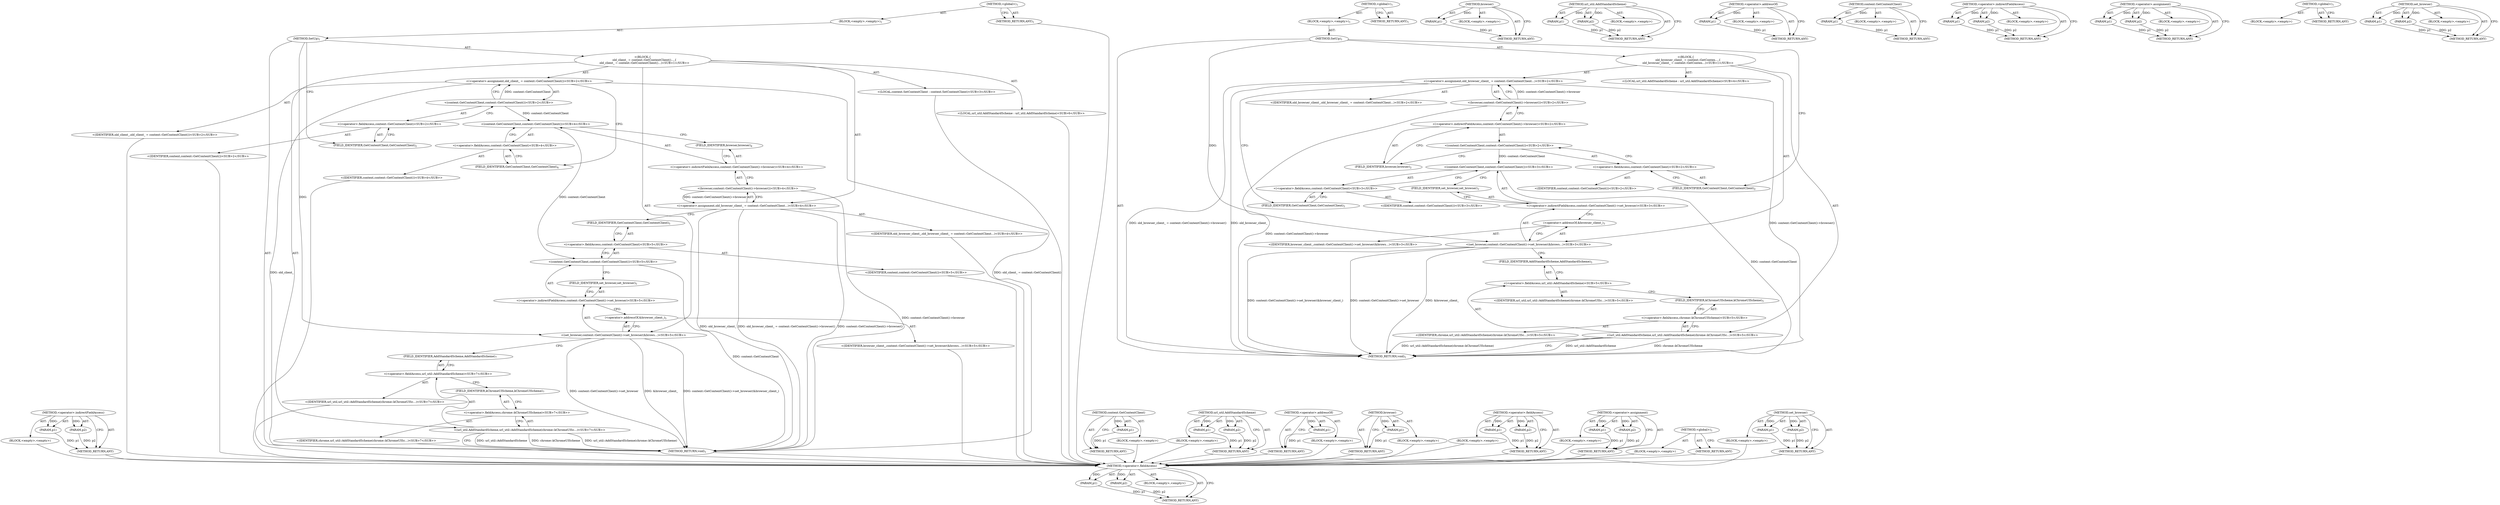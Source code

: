 digraph "set_browser" {
vulnerable_71 [label=<(METHOD,&lt;operator&gt;.fieldAccess)>];
vulnerable_72 [label=<(PARAM,p1)>];
vulnerable_73 [label=<(PARAM,p2)>];
vulnerable_74 [label=<(BLOCK,&lt;empty&gt;,&lt;empty&gt;)>];
vulnerable_75 [label=<(METHOD_RETURN,ANY)>];
vulnerable_6 [label=<(METHOD,&lt;global&gt;)<SUB>1</SUB>>];
vulnerable_7 [label=<(BLOCK,&lt;empty&gt;,&lt;empty&gt;)<SUB>1</SUB>>];
vulnerable_8 [label=<(METHOD,SetUp)<SUB>1</SUB>>];
vulnerable_9 [label="<(BLOCK,{
     old_browser_client_ = content::GetConten...,{
     old_browser_client_ = content::GetConten...)<SUB>1</SUB>>"];
vulnerable_10 [label="<(&lt;operator&gt;.assignment,old_browser_client_ = content::GetContentClient...)<SUB>2</SUB>>"];
vulnerable_11 [label="<(IDENTIFIER,old_browser_client_,old_browser_client_ = content::GetContentClient...)<SUB>2</SUB>>"];
vulnerable_12 [label="<(browser,content::GetContentClient()-&gt;browser())<SUB>2</SUB>>"];
vulnerable_13 [label="<(&lt;operator&gt;.indirectFieldAccess,content::GetContentClient()-&gt;browser)<SUB>2</SUB>>"];
vulnerable_14 [label="<(content.GetContentClient,content::GetContentClient())<SUB>2</SUB>>"];
vulnerable_15 [label="<(&lt;operator&gt;.fieldAccess,content::GetContentClient)<SUB>2</SUB>>"];
vulnerable_16 [label="<(IDENTIFIER,content,content::GetContentClient())<SUB>2</SUB>>"];
vulnerable_17 [label=<(FIELD_IDENTIFIER,GetContentClient,GetContentClient)<SUB>2</SUB>>];
vulnerable_18 [label=<(FIELD_IDENTIFIER,browser,browser)<SUB>2</SUB>>];
vulnerable_19 [label="<(set_browser,content::GetContentClient()-&gt;set_browser(&amp;brows...)<SUB>3</SUB>>"];
vulnerable_20 [label="<(&lt;operator&gt;.indirectFieldAccess,content::GetContentClient()-&gt;set_browser)<SUB>3</SUB>>"];
vulnerable_21 [label="<(content.GetContentClient,content::GetContentClient())<SUB>3</SUB>>"];
vulnerable_22 [label="<(&lt;operator&gt;.fieldAccess,content::GetContentClient)<SUB>3</SUB>>"];
vulnerable_23 [label="<(IDENTIFIER,content,content::GetContentClient())<SUB>3</SUB>>"];
vulnerable_24 [label=<(FIELD_IDENTIFIER,GetContentClient,GetContentClient)<SUB>3</SUB>>];
vulnerable_25 [label=<(FIELD_IDENTIFIER,set_browser,set_browser)<SUB>3</SUB>>];
vulnerable_26 [label=<(&lt;operator&gt;.addressOf,&amp;browser_client_)<SUB>3</SUB>>];
vulnerable_27 [label="<(IDENTIFIER,browser_client_,content::GetContentClient()-&gt;set_browser(&amp;brows...)<SUB>3</SUB>>"];
vulnerable_28 [label="<(LOCAL,url_util.AddStandardScheme : url_util.AddStandardScheme)<SUB>4</SUB>>"];
vulnerable_29 [label="<(url_util.AddStandardScheme,url_util::AddStandardScheme(chrome::kChromeUISc...)<SUB>5</SUB>>"];
vulnerable_30 [label="<(&lt;operator&gt;.fieldAccess,url_util::AddStandardScheme)<SUB>5</SUB>>"];
vulnerable_31 [label="<(IDENTIFIER,url_util,url_util::AddStandardScheme(chrome::kChromeUISc...)<SUB>5</SUB>>"];
vulnerable_32 [label=<(FIELD_IDENTIFIER,AddStandardScheme,AddStandardScheme)<SUB>5</SUB>>];
vulnerable_33 [label="<(&lt;operator&gt;.fieldAccess,chrome::kChromeUIScheme)<SUB>5</SUB>>"];
vulnerable_34 [label="<(IDENTIFIER,chrome,url_util::AddStandardScheme(chrome::kChromeUISc...)<SUB>5</SUB>>"];
vulnerable_35 [label=<(FIELD_IDENTIFIER,kChromeUIScheme,kChromeUIScheme)<SUB>5</SUB>>];
vulnerable_36 [label=<(METHOD_RETURN,void)<SUB>1</SUB>>];
vulnerable_38 [label=<(METHOD_RETURN,ANY)<SUB>1</SUB>>];
vulnerable_58 [label=<(METHOD,browser)>];
vulnerable_59 [label=<(PARAM,p1)>];
vulnerable_60 [label=<(BLOCK,&lt;empty&gt;,&lt;empty&gt;)>];
vulnerable_61 [label=<(METHOD_RETURN,ANY)>];
vulnerable_85 [label=<(METHOD,url_util.AddStandardScheme)>];
vulnerable_86 [label=<(PARAM,p1)>];
vulnerable_87 [label=<(PARAM,p2)>];
vulnerable_88 [label=<(BLOCK,&lt;empty&gt;,&lt;empty&gt;)>];
vulnerable_89 [label=<(METHOD_RETURN,ANY)>];
vulnerable_81 [label=<(METHOD,&lt;operator&gt;.addressOf)>];
vulnerable_82 [label=<(PARAM,p1)>];
vulnerable_83 [label=<(BLOCK,&lt;empty&gt;,&lt;empty&gt;)>];
vulnerable_84 [label=<(METHOD_RETURN,ANY)>];
vulnerable_67 [label=<(METHOD,content.GetContentClient)>];
vulnerable_68 [label=<(PARAM,p1)>];
vulnerable_69 [label=<(BLOCK,&lt;empty&gt;,&lt;empty&gt;)>];
vulnerable_70 [label=<(METHOD_RETURN,ANY)>];
vulnerable_62 [label=<(METHOD,&lt;operator&gt;.indirectFieldAccess)>];
vulnerable_63 [label=<(PARAM,p1)>];
vulnerable_64 [label=<(PARAM,p2)>];
vulnerable_65 [label=<(BLOCK,&lt;empty&gt;,&lt;empty&gt;)>];
vulnerable_66 [label=<(METHOD_RETURN,ANY)>];
vulnerable_53 [label=<(METHOD,&lt;operator&gt;.assignment)>];
vulnerable_54 [label=<(PARAM,p1)>];
vulnerable_55 [label=<(PARAM,p2)>];
vulnerable_56 [label=<(BLOCK,&lt;empty&gt;,&lt;empty&gt;)>];
vulnerable_57 [label=<(METHOD_RETURN,ANY)>];
vulnerable_47 [label=<(METHOD,&lt;global&gt;)<SUB>1</SUB>>];
vulnerable_48 [label=<(BLOCK,&lt;empty&gt;,&lt;empty&gt;)>];
vulnerable_49 [label=<(METHOD_RETURN,ANY)>];
vulnerable_76 [label=<(METHOD,set_browser)>];
vulnerable_77 [label=<(PARAM,p1)>];
vulnerable_78 [label=<(PARAM,p2)>];
vulnerable_79 [label=<(BLOCK,&lt;empty&gt;,&lt;empty&gt;)>];
vulnerable_80 [label=<(METHOD_RETURN,ANY)>];
fixed_80 [label=<(METHOD,&lt;operator&gt;.indirectFieldAccess)>];
fixed_81 [label=<(PARAM,p1)>];
fixed_82 [label=<(PARAM,p2)>];
fixed_83 [label=<(BLOCK,&lt;empty&gt;,&lt;empty&gt;)>];
fixed_84 [label=<(METHOD_RETURN,ANY)>];
fixed_6 [label=<(METHOD,&lt;global&gt;)<SUB>1</SUB>>];
fixed_7 [label=<(BLOCK,&lt;empty&gt;,&lt;empty&gt;)<SUB>1</SUB>>];
fixed_8 [label=<(METHOD,SetUp)<SUB>1</SUB>>];
fixed_9 [label="<(BLOCK,{
    old_client_ = content::GetContentClient()...,{
    old_client_ = content::GetContentClient()...)<SUB>1</SUB>>"];
fixed_10 [label="<(&lt;operator&gt;.assignment,old_client_ = content::GetContentClient())<SUB>2</SUB>>"];
fixed_11 [label="<(IDENTIFIER,old_client_,old_client_ = content::GetContentClient())<SUB>2</SUB>>"];
fixed_12 [label="<(content.GetContentClient,content::GetContentClient())<SUB>2</SUB>>"];
fixed_13 [label="<(&lt;operator&gt;.fieldAccess,content::GetContentClient)<SUB>2</SUB>>"];
fixed_14 [label="<(IDENTIFIER,content,content::GetContentClient())<SUB>2</SUB>>"];
fixed_15 [label=<(FIELD_IDENTIFIER,GetContentClient,GetContentClient)<SUB>2</SUB>>];
fixed_16 [label="<(LOCAL,content.SetContentClient : content.SetContentClient)<SUB>3</SUB>>"];
fixed_17 [label="<(&lt;operator&gt;.assignment,old_browser_client_ = content::GetContentClient...)<SUB>4</SUB>>"];
fixed_18 [label="<(IDENTIFIER,old_browser_client_,old_browser_client_ = content::GetContentClient...)<SUB>4</SUB>>"];
fixed_19 [label="<(browser,content::GetContentClient()-&gt;browser())<SUB>4</SUB>>"];
fixed_20 [label="<(&lt;operator&gt;.indirectFieldAccess,content::GetContentClient()-&gt;browser)<SUB>4</SUB>>"];
fixed_21 [label="<(content.GetContentClient,content::GetContentClient())<SUB>4</SUB>>"];
fixed_22 [label="<(&lt;operator&gt;.fieldAccess,content::GetContentClient)<SUB>4</SUB>>"];
fixed_23 [label="<(IDENTIFIER,content,content::GetContentClient())<SUB>4</SUB>>"];
fixed_24 [label=<(FIELD_IDENTIFIER,GetContentClient,GetContentClient)<SUB>4</SUB>>];
fixed_25 [label=<(FIELD_IDENTIFIER,browser,browser)<SUB>4</SUB>>];
fixed_26 [label="<(set_browser,content::GetContentClient()-&gt;set_browser(&amp;brows...)<SUB>5</SUB>>"];
fixed_27 [label="<(&lt;operator&gt;.indirectFieldAccess,content::GetContentClient()-&gt;set_browser)<SUB>5</SUB>>"];
fixed_28 [label="<(content.GetContentClient,content::GetContentClient())<SUB>5</SUB>>"];
fixed_29 [label="<(&lt;operator&gt;.fieldAccess,content::GetContentClient)<SUB>5</SUB>>"];
fixed_30 [label="<(IDENTIFIER,content,content::GetContentClient())<SUB>5</SUB>>"];
fixed_31 [label=<(FIELD_IDENTIFIER,GetContentClient,GetContentClient)<SUB>5</SUB>>];
fixed_32 [label=<(FIELD_IDENTIFIER,set_browser,set_browser)<SUB>5</SUB>>];
fixed_33 [label=<(&lt;operator&gt;.addressOf,&amp;browser_client_)<SUB>5</SUB>>];
fixed_34 [label="<(IDENTIFIER,browser_client_,content::GetContentClient()-&gt;set_browser(&amp;brows...)<SUB>5</SUB>>"];
fixed_35 [label="<(LOCAL,url_util.AddStandardScheme : url_util.AddStandardScheme)<SUB>6</SUB>>"];
fixed_36 [label="<(url_util.AddStandardScheme,url_util::AddStandardScheme(chrome::kChromeUISc...)<SUB>7</SUB>>"];
fixed_37 [label="<(&lt;operator&gt;.fieldAccess,url_util::AddStandardScheme)<SUB>7</SUB>>"];
fixed_38 [label="<(IDENTIFIER,url_util,url_util::AddStandardScheme(chrome::kChromeUISc...)<SUB>7</SUB>>"];
fixed_39 [label=<(FIELD_IDENTIFIER,AddStandardScheme,AddStandardScheme)<SUB>7</SUB>>];
fixed_40 [label="<(&lt;operator&gt;.fieldAccess,chrome::kChromeUIScheme)<SUB>7</SUB>>"];
fixed_41 [label="<(IDENTIFIER,chrome,url_util::AddStandardScheme(chrome::kChromeUISc...)<SUB>7</SUB>>"];
fixed_42 [label=<(FIELD_IDENTIFIER,kChromeUIScheme,kChromeUIScheme)<SUB>7</SUB>>];
fixed_43 [label=<(METHOD_RETURN,void)<SUB>1</SUB>>];
fixed_45 [label=<(METHOD_RETURN,ANY)<SUB>1</SUB>>];
fixed_67 [label=<(METHOD,content.GetContentClient)>];
fixed_68 [label=<(PARAM,p1)>];
fixed_69 [label=<(BLOCK,&lt;empty&gt;,&lt;empty&gt;)>];
fixed_70 [label=<(METHOD_RETURN,ANY)>];
fixed_94 [label=<(METHOD,url_util.AddStandardScheme)>];
fixed_95 [label=<(PARAM,p1)>];
fixed_96 [label=<(PARAM,p2)>];
fixed_97 [label=<(BLOCK,&lt;empty&gt;,&lt;empty&gt;)>];
fixed_98 [label=<(METHOD_RETURN,ANY)>];
fixed_90 [label=<(METHOD,&lt;operator&gt;.addressOf)>];
fixed_91 [label=<(PARAM,p1)>];
fixed_92 [label=<(BLOCK,&lt;empty&gt;,&lt;empty&gt;)>];
fixed_93 [label=<(METHOD_RETURN,ANY)>];
fixed_76 [label=<(METHOD,browser)>];
fixed_77 [label=<(PARAM,p1)>];
fixed_78 [label=<(BLOCK,&lt;empty&gt;,&lt;empty&gt;)>];
fixed_79 [label=<(METHOD_RETURN,ANY)>];
fixed_71 [label=<(METHOD,&lt;operator&gt;.fieldAccess)>];
fixed_72 [label=<(PARAM,p1)>];
fixed_73 [label=<(PARAM,p2)>];
fixed_74 [label=<(BLOCK,&lt;empty&gt;,&lt;empty&gt;)>];
fixed_75 [label=<(METHOD_RETURN,ANY)>];
fixed_62 [label=<(METHOD,&lt;operator&gt;.assignment)>];
fixed_63 [label=<(PARAM,p1)>];
fixed_64 [label=<(PARAM,p2)>];
fixed_65 [label=<(BLOCK,&lt;empty&gt;,&lt;empty&gt;)>];
fixed_66 [label=<(METHOD_RETURN,ANY)>];
fixed_56 [label=<(METHOD,&lt;global&gt;)<SUB>1</SUB>>];
fixed_57 [label=<(BLOCK,&lt;empty&gt;,&lt;empty&gt;)>];
fixed_58 [label=<(METHOD_RETURN,ANY)>];
fixed_85 [label=<(METHOD,set_browser)>];
fixed_86 [label=<(PARAM,p1)>];
fixed_87 [label=<(PARAM,p2)>];
fixed_88 [label=<(BLOCK,&lt;empty&gt;,&lt;empty&gt;)>];
fixed_89 [label=<(METHOD_RETURN,ANY)>];
vulnerable_71 -> vulnerable_72  [key=0, label="AST: "];
vulnerable_71 -> vulnerable_72  [key=1, label="DDG: "];
vulnerable_71 -> vulnerable_74  [key=0, label="AST: "];
vulnerable_71 -> vulnerable_73  [key=0, label="AST: "];
vulnerable_71 -> vulnerable_73  [key=1, label="DDG: "];
vulnerable_71 -> vulnerable_75  [key=0, label="AST: "];
vulnerable_71 -> vulnerable_75  [key=1, label="CFG: "];
vulnerable_72 -> vulnerable_75  [key=0, label="DDG: p1"];
vulnerable_73 -> vulnerable_75  [key=0, label="DDG: p2"];
vulnerable_6 -> vulnerable_7  [key=0, label="AST: "];
vulnerable_6 -> vulnerable_38  [key=0, label="AST: "];
vulnerable_6 -> vulnerable_38  [key=1, label="CFG: "];
vulnerable_7 -> vulnerable_8  [key=0, label="AST: "];
vulnerable_8 -> vulnerable_9  [key=0, label="AST: "];
vulnerable_8 -> vulnerable_36  [key=0, label="AST: "];
vulnerable_8 -> vulnerable_17  [key=0, label="CFG: "];
vulnerable_8 -> vulnerable_19  [key=0, label="DDG: "];
vulnerable_9 -> vulnerable_10  [key=0, label="AST: "];
vulnerable_9 -> vulnerable_19  [key=0, label="AST: "];
vulnerable_9 -> vulnerable_28  [key=0, label="AST: "];
vulnerable_9 -> vulnerable_29  [key=0, label="AST: "];
vulnerable_10 -> vulnerable_11  [key=0, label="AST: "];
vulnerable_10 -> vulnerable_12  [key=0, label="AST: "];
vulnerable_10 -> vulnerable_24  [key=0, label="CFG: "];
vulnerable_10 -> vulnerable_36  [key=0, label="DDG: content::GetContentClient()-&gt;browser()"];
vulnerable_10 -> vulnerable_36  [key=1, label="DDG: old_browser_client_ = content::GetContentClient()-&gt;browser()"];
vulnerable_10 -> vulnerable_36  [key=2, label="DDG: old_browser_client_"];
vulnerable_12 -> vulnerable_13  [key=0, label="AST: "];
vulnerable_12 -> vulnerable_10  [key=0, label="CFG: "];
vulnerable_12 -> vulnerable_10  [key=1, label="DDG: content::GetContentClient()-&gt;browser"];
vulnerable_12 -> vulnerable_36  [key=0, label="DDG: content::GetContentClient()-&gt;browser"];
vulnerable_13 -> vulnerable_14  [key=0, label="AST: "];
vulnerable_13 -> vulnerable_18  [key=0, label="AST: "];
vulnerable_13 -> vulnerable_12  [key=0, label="CFG: "];
vulnerable_14 -> vulnerable_15  [key=0, label="AST: "];
vulnerable_14 -> vulnerable_18  [key=0, label="CFG: "];
vulnerable_14 -> vulnerable_21  [key=0, label="DDG: content::GetContentClient"];
vulnerable_15 -> vulnerable_16  [key=0, label="AST: "];
vulnerable_15 -> vulnerable_17  [key=0, label="AST: "];
vulnerable_15 -> vulnerable_14  [key=0, label="CFG: "];
vulnerable_17 -> vulnerable_15  [key=0, label="CFG: "];
vulnerable_18 -> vulnerable_13  [key=0, label="CFG: "];
vulnerable_19 -> vulnerable_20  [key=0, label="AST: "];
vulnerable_19 -> vulnerable_26  [key=0, label="AST: "];
vulnerable_19 -> vulnerable_32  [key=0, label="CFG: "];
vulnerable_19 -> vulnerable_36  [key=0, label="DDG: content::GetContentClient()-&gt;set_browser"];
vulnerable_19 -> vulnerable_36  [key=1, label="DDG: &amp;browser_client_"];
vulnerable_19 -> vulnerable_36  [key=2, label="DDG: content::GetContentClient()-&gt;set_browser(&amp;browser_client_)"];
vulnerable_20 -> vulnerable_21  [key=0, label="AST: "];
vulnerable_20 -> vulnerable_25  [key=0, label="AST: "];
vulnerable_20 -> vulnerable_26  [key=0, label="CFG: "];
vulnerable_21 -> vulnerable_22  [key=0, label="AST: "];
vulnerable_21 -> vulnerable_25  [key=0, label="CFG: "];
vulnerable_21 -> vulnerable_36  [key=0, label="DDG: content::GetContentClient"];
vulnerable_22 -> vulnerable_23  [key=0, label="AST: "];
vulnerable_22 -> vulnerable_24  [key=0, label="AST: "];
vulnerable_22 -> vulnerable_21  [key=0, label="CFG: "];
vulnerable_24 -> vulnerable_22  [key=0, label="CFG: "];
vulnerable_25 -> vulnerable_20  [key=0, label="CFG: "];
vulnerable_26 -> vulnerable_27  [key=0, label="AST: "];
vulnerable_26 -> vulnerable_19  [key=0, label="CFG: "];
vulnerable_29 -> vulnerable_30  [key=0, label="AST: "];
vulnerable_29 -> vulnerable_33  [key=0, label="AST: "];
vulnerable_29 -> vulnerable_36  [key=0, label="CFG: "];
vulnerable_29 -> vulnerable_36  [key=1, label="DDG: url_util::AddStandardScheme"];
vulnerable_29 -> vulnerable_36  [key=2, label="DDG: chrome::kChromeUIScheme"];
vulnerable_29 -> vulnerable_36  [key=3, label="DDG: url_util::AddStandardScheme(chrome::kChromeUIScheme)"];
vulnerable_30 -> vulnerable_31  [key=0, label="AST: "];
vulnerable_30 -> vulnerable_32  [key=0, label="AST: "];
vulnerable_30 -> vulnerable_35  [key=0, label="CFG: "];
vulnerable_32 -> vulnerable_30  [key=0, label="CFG: "];
vulnerable_33 -> vulnerable_34  [key=0, label="AST: "];
vulnerable_33 -> vulnerable_35  [key=0, label="AST: "];
vulnerable_33 -> vulnerable_29  [key=0, label="CFG: "];
vulnerable_35 -> vulnerable_33  [key=0, label="CFG: "];
vulnerable_58 -> vulnerable_59  [key=0, label="AST: "];
vulnerable_58 -> vulnerable_59  [key=1, label="DDG: "];
vulnerable_58 -> vulnerable_60  [key=0, label="AST: "];
vulnerable_58 -> vulnerable_61  [key=0, label="AST: "];
vulnerable_58 -> vulnerable_61  [key=1, label="CFG: "];
vulnerable_59 -> vulnerable_61  [key=0, label="DDG: p1"];
vulnerable_85 -> vulnerable_86  [key=0, label="AST: "];
vulnerable_85 -> vulnerable_86  [key=1, label="DDG: "];
vulnerable_85 -> vulnerable_88  [key=0, label="AST: "];
vulnerable_85 -> vulnerable_87  [key=0, label="AST: "];
vulnerable_85 -> vulnerable_87  [key=1, label="DDG: "];
vulnerable_85 -> vulnerable_89  [key=0, label="AST: "];
vulnerable_85 -> vulnerable_89  [key=1, label="CFG: "];
vulnerable_86 -> vulnerable_89  [key=0, label="DDG: p1"];
vulnerable_87 -> vulnerable_89  [key=0, label="DDG: p2"];
vulnerable_81 -> vulnerable_82  [key=0, label="AST: "];
vulnerable_81 -> vulnerable_82  [key=1, label="DDG: "];
vulnerable_81 -> vulnerable_83  [key=0, label="AST: "];
vulnerable_81 -> vulnerable_84  [key=0, label="AST: "];
vulnerable_81 -> vulnerable_84  [key=1, label="CFG: "];
vulnerable_82 -> vulnerable_84  [key=0, label="DDG: p1"];
vulnerable_67 -> vulnerable_68  [key=0, label="AST: "];
vulnerable_67 -> vulnerable_68  [key=1, label="DDG: "];
vulnerable_67 -> vulnerable_69  [key=0, label="AST: "];
vulnerable_67 -> vulnerable_70  [key=0, label="AST: "];
vulnerable_67 -> vulnerable_70  [key=1, label="CFG: "];
vulnerable_68 -> vulnerable_70  [key=0, label="DDG: p1"];
vulnerable_62 -> vulnerable_63  [key=0, label="AST: "];
vulnerable_62 -> vulnerable_63  [key=1, label="DDG: "];
vulnerable_62 -> vulnerable_65  [key=0, label="AST: "];
vulnerable_62 -> vulnerable_64  [key=0, label="AST: "];
vulnerable_62 -> vulnerable_64  [key=1, label="DDG: "];
vulnerable_62 -> vulnerable_66  [key=0, label="AST: "];
vulnerable_62 -> vulnerable_66  [key=1, label="CFG: "];
vulnerable_63 -> vulnerable_66  [key=0, label="DDG: p1"];
vulnerable_64 -> vulnerable_66  [key=0, label="DDG: p2"];
vulnerable_53 -> vulnerable_54  [key=0, label="AST: "];
vulnerable_53 -> vulnerable_54  [key=1, label="DDG: "];
vulnerable_53 -> vulnerable_56  [key=0, label="AST: "];
vulnerable_53 -> vulnerable_55  [key=0, label="AST: "];
vulnerable_53 -> vulnerable_55  [key=1, label="DDG: "];
vulnerable_53 -> vulnerable_57  [key=0, label="AST: "];
vulnerable_53 -> vulnerable_57  [key=1, label="CFG: "];
vulnerable_54 -> vulnerable_57  [key=0, label="DDG: p1"];
vulnerable_55 -> vulnerable_57  [key=0, label="DDG: p2"];
vulnerable_47 -> vulnerable_48  [key=0, label="AST: "];
vulnerable_47 -> vulnerable_49  [key=0, label="AST: "];
vulnerable_47 -> vulnerable_49  [key=1, label="CFG: "];
vulnerable_76 -> vulnerable_77  [key=0, label="AST: "];
vulnerable_76 -> vulnerable_77  [key=1, label="DDG: "];
vulnerable_76 -> vulnerable_79  [key=0, label="AST: "];
vulnerable_76 -> vulnerable_78  [key=0, label="AST: "];
vulnerable_76 -> vulnerable_78  [key=1, label="DDG: "];
vulnerable_76 -> vulnerable_80  [key=0, label="AST: "];
vulnerable_76 -> vulnerable_80  [key=1, label="CFG: "];
vulnerable_77 -> vulnerable_80  [key=0, label="DDG: p1"];
vulnerable_78 -> vulnerable_80  [key=0, label="DDG: p2"];
fixed_80 -> fixed_81  [key=0, label="AST: "];
fixed_80 -> fixed_81  [key=1, label="DDG: "];
fixed_80 -> fixed_83  [key=0, label="AST: "];
fixed_80 -> fixed_82  [key=0, label="AST: "];
fixed_80 -> fixed_82  [key=1, label="DDG: "];
fixed_80 -> fixed_84  [key=0, label="AST: "];
fixed_80 -> fixed_84  [key=1, label="CFG: "];
fixed_81 -> fixed_84  [key=0, label="DDG: p1"];
fixed_82 -> fixed_84  [key=0, label="DDG: p2"];
fixed_83 -> vulnerable_71  [key=0];
fixed_84 -> vulnerable_71  [key=0];
fixed_6 -> fixed_7  [key=0, label="AST: "];
fixed_6 -> fixed_45  [key=0, label="AST: "];
fixed_6 -> fixed_45  [key=1, label="CFG: "];
fixed_7 -> fixed_8  [key=0, label="AST: "];
fixed_8 -> fixed_9  [key=0, label="AST: "];
fixed_8 -> fixed_43  [key=0, label="AST: "];
fixed_8 -> fixed_15  [key=0, label="CFG: "];
fixed_8 -> fixed_26  [key=0, label="DDG: "];
fixed_9 -> fixed_10  [key=0, label="AST: "];
fixed_9 -> fixed_16  [key=0, label="AST: "];
fixed_9 -> fixed_17  [key=0, label="AST: "];
fixed_9 -> fixed_26  [key=0, label="AST: "];
fixed_9 -> fixed_35  [key=0, label="AST: "];
fixed_9 -> fixed_36  [key=0, label="AST: "];
fixed_10 -> fixed_11  [key=0, label="AST: "];
fixed_10 -> fixed_12  [key=0, label="AST: "];
fixed_10 -> fixed_24  [key=0, label="CFG: "];
fixed_10 -> fixed_43  [key=0, label="DDG: old_client_ = content::GetContentClient()"];
fixed_10 -> fixed_43  [key=1, label="DDG: old_client_"];
fixed_11 -> vulnerable_71  [key=0];
fixed_12 -> fixed_13  [key=0, label="AST: "];
fixed_12 -> fixed_10  [key=0, label="CFG: "];
fixed_12 -> fixed_10  [key=1, label="DDG: content::GetContentClient"];
fixed_12 -> fixed_21  [key=0, label="DDG: content::GetContentClient"];
fixed_13 -> fixed_14  [key=0, label="AST: "];
fixed_13 -> fixed_15  [key=0, label="AST: "];
fixed_13 -> fixed_12  [key=0, label="CFG: "];
fixed_14 -> vulnerable_71  [key=0];
fixed_15 -> fixed_13  [key=0, label="CFG: "];
fixed_16 -> vulnerable_71  [key=0];
fixed_17 -> fixed_18  [key=0, label="AST: "];
fixed_17 -> fixed_19  [key=0, label="AST: "];
fixed_17 -> fixed_31  [key=0, label="CFG: "];
fixed_17 -> fixed_43  [key=0, label="DDG: content::GetContentClient()-&gt;browser()"];
fixed_17 -> fixed_43  [key=1, label="DDG: old_browser_client_ = content::GetContentClient()-&gt;browser()"];
fixed_17 -> fixed_43  [key=2, label="DDG: old_browser_client_"];
fixed_18 -> vulnerable_71  [key=0];
fixed_19 -> fixed_20  [key=0, label="AST: "];
fixed_19 -> fixed_17  [key=0, label="CFG: "];
fixed_19 -> fixed_17  [key=1, label="DDG: content::GetContentClient()-&gt;browser"];
fixed_19 -> fixed_43  [key=0, label="DDG: content::GetContentClient()-&gt;browser"];
fixed_20 -> fixed_21  [key=0, label="AST: "];
fixed_20 -> fixed_25  [key=0, label="AST: "];
fixed_20 -> fixed_19  [key=0, label="CFG: "];
fixed_21 -> fixed_22  [key=0, label="AST: "];
fixed_21 -> fixed_25  [key=0, label="CFG: "];
fixed_21 -> fixed_28  [key=0, label="DDG: content::GetContentClient"];
fixed_22 -> fixed_23  [key=0, label="AST: "];
fixed_22 -> fixed_24  [key=0, label="AST: "];
fixed_22 -> fixed_21  [key=0, label="CFG: "];
fixed_23 -> vulnerable_71  [key=0];
fixed_24 -> fixed_22  [key=0, label="CFG: "];
fixed_25 -> fixed_20  [key=0, label="CFG: "];
fixed_26 -> fixed_27  [key=0, label="AST: "];
fixed_26 -> fixed_33  [key=0, label="AST: "];
fixed_26 -> fixed_39  [key=0, label="CFG: "];
fixed_26 -> fixed_43  [key=0, label="DDG: content::GetContentClient()-&gt;set_browser"];
fixed_26 -> fixed_43  [key=1, label="DDG: &amp;browser_client_"];
fixed_26 -> fixed_43  [key=2, label="DDG: content::GetContentClient()-&gt;set_browser(&amp;browser_client_)"];
fixed_27 -> fixed_28  [key=0, label="AST: "];
fixed_27 -> fixed_32  [key=0, label="AST: "];
fixed_27 -> fixed_33  [key=0, label="CFG: "];
fixed_28 -> fixed_29  [key=0, label="AST: "];
fixed_28 -> fixed_32  [key=0, label="CFG: "];
fixed_28 -> fixed_43  [key=0, label="DDG: content::GetContentClient"];
fixed_29 -> fixed_30  [key=0, label="AST: "];
fixed_29 -> fixed_31  [key=0, label="AST: "];
fixed_29 -> fixed_28  [key=0, label="CFG: "];
fixed_30 -> vulnerable_71  [key=0];
fixed_31 -> fixed_29  [key=0, label="CFG: "];
fixed_32 -> fixed_27  [key=0, label="CFG: "];
fixed_33 -> fixed_34  [key=0, label="AST: "];
fixed_33 -> fixed_26  [key=0, label="CFG: "];
fixed_34 -> vulnerable_71  [key=0];
fixed_35 -> vulnerable_71  [key=0];
fixed_36 -> fixed_37  [key=0, label="AST: "];
fixed_36 -> fixed_40  [key=0, label="AST: "];
fixed_36 -> fixed_43  [key=0, label="CFG: "];
fixed_36 -> fixed_43  [key=1, label="DDG: url_util::AddStandardScheme"];
fixed_36 -> fixed_43  [key=2, label="DDG: chrome::kChromeUIScheme"];
fixed_36 -> fixed_43  [key=3, label="DDG: url_util::AddStandardScheme(chrome::kChromeUIScheme)"];
fixed_37 -> fixed_38  [key=0, label="AST: "];
fixed_37 -> fixed_39  [key=0, label="AST: "];
fixed_37 -> fixed_42  [key=0, label="CFG: "];
fixed_38 -> vulnerable_71  [key=0];
fixed_39 -> fixed_37  [key=0, label="CFG: "];
fixed_40 -> fixed_41  [key=0, label="AST: "];
fixed_40 -> fixed_42  [key=0, label="AST: "];
fixed_40 -> fixed_36  [key=0, label="CFG: "];
fixed_41 -> vulnerable_71  [key=0];
fixed_42 -> fixed_40  [key=0, label="CFG: "];
fixed_43 -> vulnerable_71  [key=0];
fixed_45 -> vulnerable_71  [key=0];
fixed_67 -> fixed_68  [key=0, label="AST: "];
fixed_67 -> fixed_68  [key=1, label="DDG: "];
fixed_67 -> fixed_69  [key=0, label="AST: "];
fixed_67 -> fixed_70  [key=0, label="AST: "];
fixed_67 -> fixed_70  [key=1, label="CFG: "];
fixed_68 -> fixed_70  [key=0, label="DDG: p1"];
fixed_69 -> vulnerable_71  [key=0];
fixed_70 -> vulnerable_71  [key=0];
fixed_94 -> fixed_95  [key=0, label="AST: "];
fixed_94 -> fixed_95  [key=1, label="DDG: "];
fixed_94 -> fixed_97  [key=0, label="AST: "];
fixed_94 -> fixed_96  [key=0, label="AST: "];
fixed_94 -> fixed_96  [key=1, label="DDG: "];
fixed_94 -> fixed_98  [key=0, label="AST: "];
fixed_94 -> fixed_98  [key=1, label="CFG: "];
fixed_95 -> fixed_98  [key=0, label="DDG: p1"];
fixed_96 -> fixed_98  [key=0, label="DDG: p2"];
fixed_97 -> vulnerable_71  [key=0];
fixed_98 -> vulnerable_71  [key=0];
fixed_90 -> fixed_91  [key=0, label="AST: "];
fixed_90 -> fixed_91  [key=1, label="DDG: "];
fixed_90 -> fixed_92  [key=0, label="AST: "];
fixed_90 -> fixed_93  [key=0, label="AST: "];
fixed_90 -> fixed_93  [key=1, label="CFG: "];
fixed_91 -> fixed_93  [key=0, label="DDG: p1"];
fixed_92 -> vulnerable_71  [key=0];
fixed_93 -> vulnerable_71  [key=0];
fixed_76 -> fixed_77  [key=0, label="AST: "];
fixed_76 -> fixed_77  [key=1, label="DDG: "];
fixed_76 -> fixed_78  [key=0, label="AST: "];
fixed_76 -> fixed_79  [key=0, label="AST: "];
fixed_76 -> fixed_79  [key=1, label="CFG: "];
fixed_77 -> fixed_79  [key=0, label="DDG: p1"];
fixed_78 -> vulnerable_71  [key=0];
fixed_79 -> vulnerable_71  [key=0];
fixed_71 -> fixed_72  [key=0, label="AST: "];
fixed_71 -> fixed_72  [key=1, label="DDG: "];
fixed_71 -> fixed_74  [key=0, label="AST: "];
fixed_71 -> fixed_73  [key=0, label="AST: "];
fixed_71 -> fixed_73  [key=1, label="DDG: "];
fixed_71 -> fixed_75  [key=0, label="AST: "];
fixed_71 -> fixed_75  [key=1, label="CFG: "];
fixed_72 -> fixed_75  [key=0, label="DDG: p1"];
fixed_73 -> fixed_75  [key=0, label="DDG: p2"];
fixed_74 -> vulnerable_71  [key=0];
fixed_75 -> vulnerable_71  [key=0];
fixed_62 -> fixed_63  [key=0, label="AST: "];
fixed_62 -> fixed_63  [key=1, label="DDG: "];
fixed_62 -> fixed_65  [key=0, label="AST: "];
fixed_62 -> fixed_64  [key=0, label="AST: "];
fixed_62 -> fixed_64  [key=1, label="DDG: "];
fixed_62 -> fixed_66  [key=0, label="AST: "];
fixed_62 -> fixed_66  [key=1, label="CFG: "];
fixed_63 -> fixed_66  [key=0, label="DDG: p1"];
fixed_64 -> fixed_66  [key=0, label="DDG: p2"];
fixed_65 -> vulnerable_71  [key=0];
fixed_66 -> vulnerable_71  [key=0];
fixed_56 -> fixed_57  [key=0, label="AST: "];
fixed_56 -> fixed_58  [key=0, label="AST: "];
fixed_56 -> fixed_58  [key=1, label="CFG: "];
fixed_57 -> vulnerable_71  [key=0];
fixed_58 -> vulnerable_71  [key=0];
fixed_85 -> fixed_86  [key=0, label="AST: "];
fixed_85 -> fixed_86  [key=1, label="DDG: "];
fixed_85 -> fixed_88  [key=0, label="AST: "];
fixed_85 -> fixed_87  [key=0, label="AST: "];
fixed_85 -> fixed_87  [key=1, label="DDG: "];
fixed_85 -> fixed_89  [key=0, label="AST: "];
fixed_85 -> fixed_89  [key=1, label="CFG: "];
fixed_86 -> fixed_89  [key=0, label="DDG: p1"];
fixed_87 -> fixed_89  [key=0, label="DDG: p2"];
fixed_88 -> vulnerable_71  [key=0];
fixed_89 -> vulnerable_71  [key=0];
}

